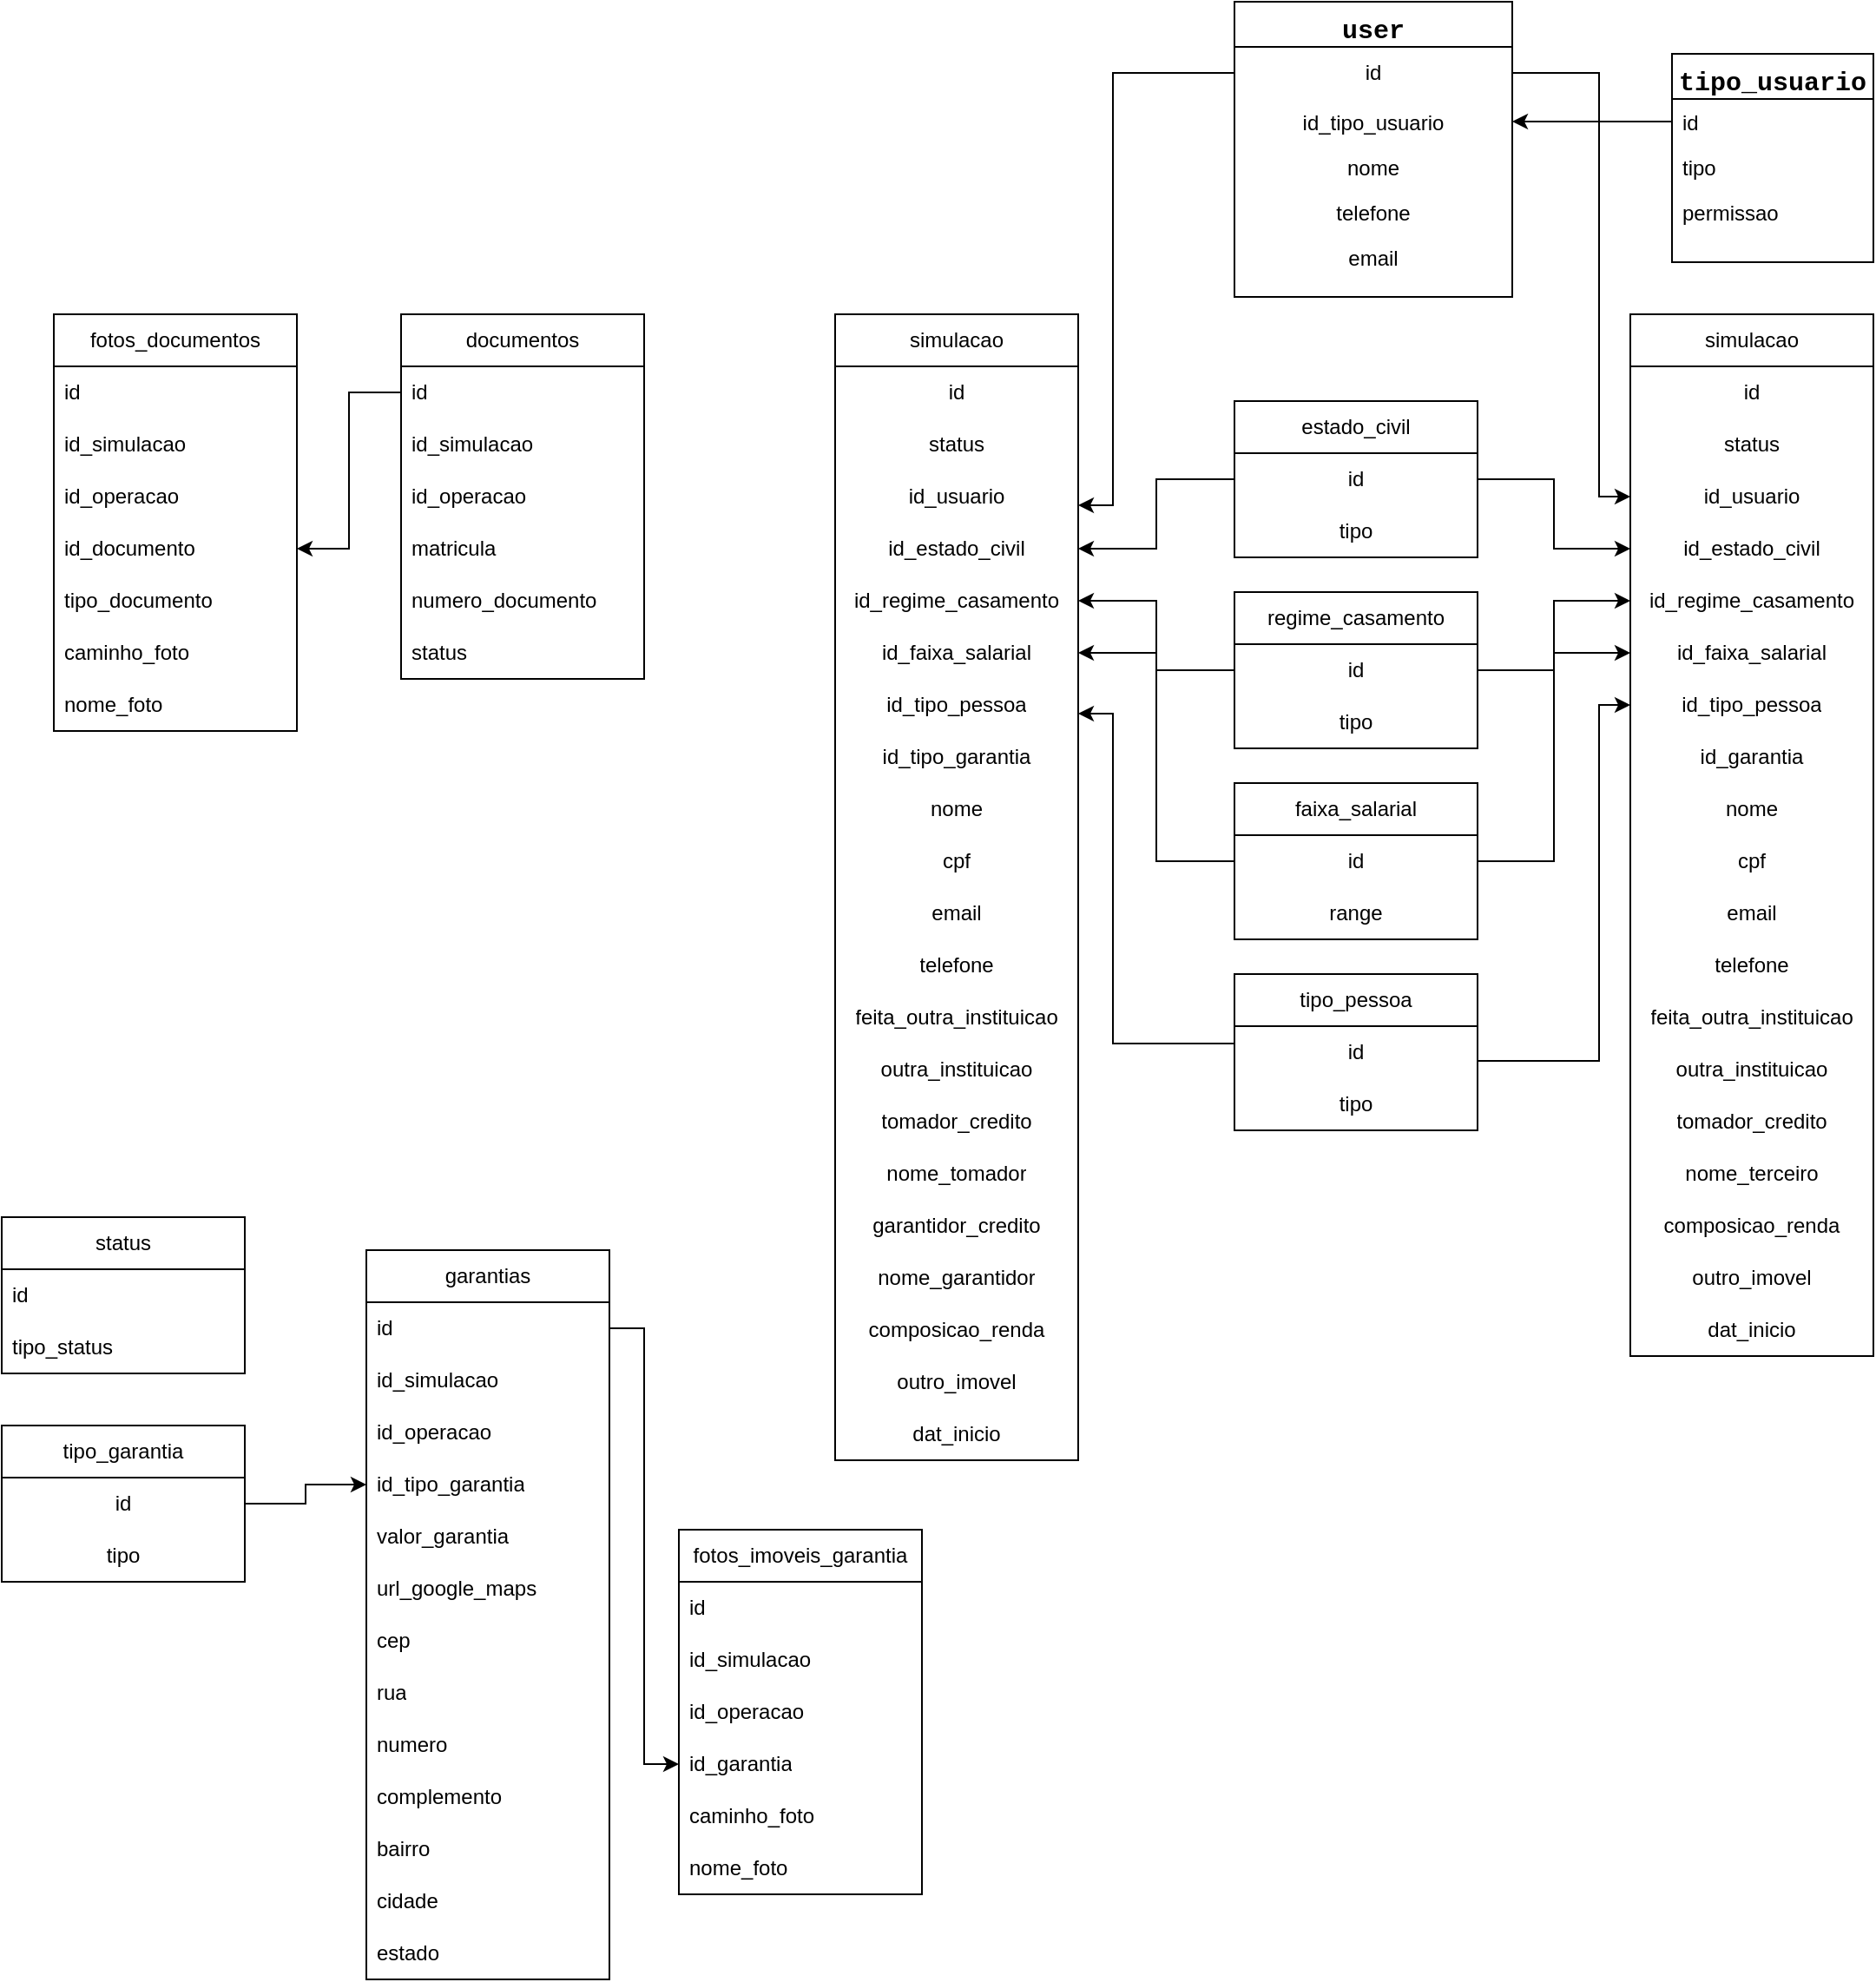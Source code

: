 <mxfile version="21.0.6" type="github">
  <diagram id="C5RBs43oDa-KdzZeNtuy" name="Page-1">
    <mxGraphModel dx="2022" dy="588" grid="1" gridSize="10" guides="1" tooltips="1" connect="1" arrows="1" fold="1" page="1" pageScale="1" pageWidth="827" pageHeight="1169" math="0" shadow="0">
      <root>
        <mxCell id="WIyWlLk6GJQsqaUBKTNV-0" />
        <mxCell id="WIyWlLk6GJQsqaUBKTNV-1" parent="WIyWlLk6GJQsqaUBKTNV-0" />
        <mxCell id="zkfFHV4jXpPFQw0GAbJ--0" value="user" style="swimlane;fontStyle=1;align=center;verticalAlign=top;childLayout=stackLayout;horizontal=1;startSize=26;horizontalStack=0;resizeParent=1;resizeLast=0;collapsible=1;marginBottom=0;rounded=0;shadow=0;strokeWidth=1;fontFamily=Courier New;fontSize=15;fillColor=default;gradientColor=none;swimlaneFillColor=default;" parent="WIyWlLk6GJQsqaUBKTNV-1" vertex="1">
          <mxGeometry x="280" y="30" width="160" height="170" as="geometry">
            <mxRectangle x="40" y="20" width="160" height="26" as="alternateBounds" />
          </mxGeometry>
        </mxCell>
        <mxCell id="uP-eKDeiWgKVKOK1xwAD-34" value="id" style="text;strokeColor=none;fillColor=none;align=center;verticalAlign=middle;spacingLeft=4;spacingRight=4;overflow=hidden;points=[[0,0.5],[1,0.5]];portConstraint=eastwest;rotatable=0;whiteSpace=wrap;html=1;" parent="zkfFHV4jXpPFQw0GAbJ--0" vertex="1">
          <mxGeometry y="26" width="160" height="30" as="geometry" />
        </mxCell>
        <mxCell id="uP-eKDeiWgKVKOK1xwAD-9" value="id_tipo_usuario" style="text;align=center;verticalAlign=top;spacingLeft=4;spacingRight=4;overflow=hidden;rotatable=0;points=[[0,0.5],[1,0.5]];portConstraint=eastwest;rounded=0;shadow=0;html=0;" parent="zkfFHV4jXpPFQw0GAbJ--0" vertex="1">
          <mxGeometry y="56" width="160" height="26" as="geometry" />
        </mxCell>
        <mxCell id="zkfFHV4jXpPFQw0GAbJ--1" value="nome" style="text;align=center;verticalAlign=top;spacingLeft=4;spacingRight=4;overflow=hidden;rotatable=0;points=[[0,0.5],[1,0.5]];portConstraint=eastwest;" parent="zkfFHV4jXpPFQw0GAbJ--0" vertex="1">
          <mxGeometry y="82" width="160" height="26" as="geometry" />
        </mxCell>
        <mxCell id="zkfFHV4jXpPFQw0GAbJ--2" value="telefone" style="text;align=center;verticalAlign=top;spacingLeft=4;spacingRight=4;overflow=hidden;rotatable=0;points=[[0,0.5],[1,0.5]];portConstraint=eastwest;rounded=0;shadow=0;html=0;" parent="zkfFHV4jXpPFQw0GAbJ--0" vertex="1">
          <mxGeometry y="108" width="160" height="26" as="geometry" />
        </mxCell>
        <mxCell id="zkfFHV4jXpPFQw0GAbJ--3" value="email" style="text;align=center;verticalAlign=top;spacingLeft=4;spacingRight=4;overflow=hidden;rotatable=0;points=[[0,0.5],[1,0.5]];portConstraint=eastwest;rounded=0;shadow=0;html=0;" parent="zkfFHV4jXpPFQw0GAbJ--0" vertex="1">
          <mxGeometry y="134" width="160" height="26" as="geometry" />
        </mxCell>
        <mxCell id="uP-eKDeiWgKVKOK1xwAD-10" value="tipo_usuario" style="swimlane;fontStyle=1;align=center;verticalAlign=top;childLayout=stackLayout;horizontal=1;startSize=26;horizontalStack=0;resizeParent=1;resizeLast=0;collapsible=1;marginBottom=0;rounded=0;shadow=0;strokeWidth=1;fontFamily=Courier New;fontSize=15;fillColor=default;gradientColor=none;swimlaneFillColor=default;" parent="WIyWlLk6GJQsqaUBKTNV-1" vertex="1">
          <mxGeometry x="532" y="60" width="116" height="120" as="geometry">
            <mxRectangle x="40" y="20" width="160" height="26" as="alternateBounds" />
          </mxGeometry>
        </mxCell>
        <mxCell id="uP-eKDeiWgKVKOK1xwAD-58" value="id" style="text;align=left;verticalAlign=top;spacingLeft=4;spacingRight=4;overflow=hidden;rotatable=0;points=[[0,0.5],[1,0.5]];portConstraint=eastwest;rounded=0;shadow=0;html=0;" parent="uP-eKDeiWgKVKOK1xwAD-10" vertex="1">
          <mxGeometry y="26" width="116" height="26" as="geometry" />
        </mxCell>
        <mxCell id="uP-eKDeiWgKVKOK1xwAD-11" value="tipo" style="text;align=left;verticalAlign=top;spacingLeft=4;spacingRight=4;overflow=hidden;rotatable=0;points=[[0,0.5],[1,0.5]];portConstraint=eastwest;" parent="uP-eKDeiWgKVKOK1xwAD-10" vertex="1">
          <mxGeometry y="52" width="116" height="26" as="geometry" />
        </mxCell>
        <mxCell id="uP-eKDeiWgKVKOK1xwAD-12" value="permissao" style="text;align=left;verticalAlign=top;spacingLeft=4;spacingRight=4;overflow=hidden;rotatable=0;points=[[0,0.5],[1,0.5]];portConstraint=eastwest;rounded=0;shadow=0;html=0;" parent="uP-eKDeiWgKVKOK1xwAD-10" vertex="1">
          <mxGeometry y="78" width="116" height="26" as="geometry" />
        </mxCell>
        <mxCell id="uP-eKDeiWgKVKOK1xwAD-53" value="estado_civil" style="swimlane;fontStyle=0;childLayout=stackLayout;horizontal=1;startSize=30;horizontalStack=0;resizeParent=1;resizeParentMax=0;resizeLast=0;collapsible=1;marginBottom=0;whiteSpace=wrap;html=1;align=center;" parent="WIyWlLk6GJQsqaUBKTNV-1" vertex="1">
          <mxGeometry x="280" y="260" width="140" height="90" as="geometry" />
        </mxCell>
        <mxCell id="uP-eKDeiWgKVKOK1xwAD-54" value="id" style="text;strokeColor=none;fillColor=none;align=center;verticalAlign=middle;spacingLeft=4;spacingRight=4;overflow=hidden;points=[[0,0.5],[1,0.5]];portConstraint=eastwest;rotatable=0;whiteSpace=wrap;html=1;" parent="uP-eKDeiWgKVKOK1xwAD-53" vertex="1">
          <mxGeometry y="30" width="140" height="30" as="geometry" />
        </mxCell>
        <mxCell id="uP-eKDeiWgKVKOK1xwAD-57" value="tipo" style="text;strokeColor=none;fillColor=none;align=center;verticalAlign=middle;spacingLeft=4;spacingRight=4;overflow=hidden;points=[[0,0.5],[1,0.5]];portConstraint=eastwest;rotatable=0;whiteSpace=wrap;html=1;" parent="uP-eKDeiWgKVKOK1xwAD-53" vertex="1">
          <mxGeometry y="60" width="140" height="30" as="geometry" />
        </mxCell>
        <mxCell id="uP-eKDeiWgKVKOK1xwAD-60" value="faixa_salarial" style="swimlane;fontStyle=0;childLayout=stackLayout;horizontal=1;startSize=30;horizontalStack=0;resizeParent=1;resizeParentMax=0;resizeLast=0;collapsible=1;marginBottom=0;whiteSpace=wrap;html=1;align=center;" parent="WIyWlLk6GJQsqaUBKTNV-1" vertex="1">
          <mxGeometry x="280" y="480" width="140" height="90" as="geometry" />
        </mxCell>
        <mxCell id="uP-eKDeiWgKVKOK1xwAD-61" value="id" style="text;strokeColor=none;fillColor=none;align=center;verticalAlign=middle;spacingLeft=4;spacingRight=4;overflow=hidden;points=[[0,0.5],[1,0.5]];portConstraint=eastwest;rotatable=0;whiteSpace=wrap;html=1;" parent="uP-eKDeiWgKVKOK1xwAD-60" vertex="1">
          <mxGeometry y="30" width="140" height="30" as="geometry" />
        </mxCell>
        <mxCell id="uP-eKDeiWgKVKOK1xwAD-62" value="range" style="text;strokeColor=none;fillColor=none;align=center;verticalAlign=middle;spacingLeft=4;spacingRight=4;overflow=hidden;points=[[0,0.5],[1,0.5]];portConstraint=eastwest;rotatable=0;whiteSpace=wrap;html=1;" parent="uP-eKDeiWgKVKOK1xwAD-60" vertex="1">
          <mxGeometry y="60" width="140" height="30" as="geometry" />
        </mxCell>
        <mxCell id="uP-eKDeiWgKVKOK1xwAD-67" value="regime_casamento" style="swimlane;fontStyle=0;childLayout=stackLayout;horizontal=1;startSize=30;horizontalStack=0;resizeParent=1;resizeParentMax=0;resizeLast=0;collapsible=1;marginBottom=0;whiteSpace=wrap;html=1;align=center;" parent="WIyWlLk6GJQsqaUBKTNV-1" vertex="1">
          <mxGeometry x="280" y="370" width="140" height="90" as="geometry" />
        </mxCell>
        <mxCell id="uP-eKDeiWgKVKOK1xwAD-68" value="id" style="text;strokeColor=none;fillColor=none;align=center;verticalAlign=middle;spacingLeft=4;spacingRight=4;overflow=hidden;points=[[0,0.5],[1,0.5]];portConstraint=eastwest;rotatable=0;whiteSpace=wrap;html=1;" parent="uP-eKDeiWgKVKOK1xwAD-67" vertex="1">
          <mxGeometry y="30" width="140" height="30" as="geometry" />
        </mxCell>
        <mxCell id="uP-eKDeiWgKVKOK1xwAD-69" value="tipo" style="text;strokeColor=none;fillColor=none;align=center;verticalAlign=middle;spacingLeft=4;spacingRight=4;overflow=hidden;points=[[0,0.5],[1,0.5]];portConstraint=eastwest;rotatable=0;whiteSpace=wrap;html=1;" parent="uP-eKDeiWgKVKOK1xwAD-67" vertex="1">
          <mxGeometry y="60" width="140" height="30" as="geometry" />
        </mxCell>
        <mxCell id="uP-eKDeiWgKVKOK1xwAD-79" value="tipo_pessoa" style="swimlane;fontStyle=0;childLayout=stackLayout;horizontal=1;startSize=30;horizontalStack=0;resizeParent=1;resizeParentMax=0;resizeLast=0;collapsible=1;marginBottom=0;whiteSpace=wrap;html=1;align=center;" parent="WIyWlLk6GJQsqaUBKTNV-1" vertex="1">
          <mxGeometry x="280" y="590" width="140" height="90" as="geometry" />
        </mxCell>
        <mxCell id="uP-eKDeiWgKVKOK1xwAD-80" value="id" style="text;strokeColor=none;fillColor=none;align=center;verticalAlign=middle;spacingLeft=4;spacingRight=4;overflow=hidden;points=[[0,0.5],[1,0.5]];portConstraint=eastwest;rotatable=0;whiteSpace=wrap;html=1;" parent="uP-eKDeiWgKVKOK1xwAD-79" vertex="1">
          <mxGeometry y="30" width="140" height="30" as="geometry" />
        </mxCell>
        <mxCell id="uP-eKDeiWgKVKOK1xwAD-82" value="tipo" style="text;strokeColor=none;fillColor=none;align=center;verticalAlign=middle;spacingLeft=4;spacingRight=4;overflow=hidden;points=[[0,0.5],[1,0.5]];portConstraint=eastwest;rotatable=0;whiteSpace=wrap;html=1;" parent="uP-eKDeiWgKVKOK1xwAD-79" vertex="1">
          <mxGeometry y="60" width="140" height="30" as="geometry" />
        </mxCell>
        <mxCell id="uP-eKDeiWgKVKOK1xwAD-72" value="tipo_garantia" style="swimlane;fontStyle=0;childLayout=stackLayout;horizontal=1;startSize=30;horizontalStack=0;resizeParent=1;resizeParentMax=0;resizeLast=0;collapsible=1;marginBottom=0;whiteSpace=wrap;html=1;align=center;" parent="WIyWlLk6GJQsqaUBKTNV-1" vertex="1">
          <mxGeometry x="-430" y="850" width="140" height="90" as="geometry" />
        </mxCell>
        <mxCell id="uP-eKDeiWgKVKOK1xwAD-73" value="id" style="text;strokeColor=none;fillColor=none;align=center;verticalAlign=middle;spacingLeft=4;spacingRight=4;overflow=hidden;points=[[0,0.5],[1,0.5]];portConstraint=eastwest;rotatable=0;whiteSpace=wrap;html=1;" parent="uP-eKDeiWgKVKOK1xwAD-72" vertex="1">
          <mxGeometry y="30" width="140" height="30" as="geometry" />
        </mxCell>
        <mxCell id="uP-eKDeiWgKVKOK1xwAD-74" value="tipo" style="text;strokeColor=none;fillColor=none;align=center;verticalAlign=middle;spacingLeft=4;spacingRight=4;overflow=hidden;points=[[0,0.5],[1,0.5]];portConstraint=eastwest;rotatable=0;whiteSpace=wrap;html=1;" parent="uP-eKDeiWgKVKOK1xwAD-72" vertex="1">
          <mxGeometry y="60" width="140" height="30" as="geometry" />
        </mxCell>
        <mxCell id="5o7Tx9g8wd3ovfmbf49C-24" value="simulacao" style="swimlane;fontStyle=0;childLayout=stackLayout;horizontal=1;startSize=30;horizontalStack=0;resizeParent=1;resizeParentMax=0;resizeLast=0;collapsible=1;marginBottom=0;whiteSpace=wrap;html=1;align=center;labelBackgroundColor=none;labelBorderColor=none;shadow=0;rounded=0;swimlaneLine=1;" parent="WIyWlLk6GJQsqaUBKTNV-1" vertex="1">
          <mxGeometry x="50" y="210" width="140" height="660" as="geometry" />
        </mxCell>
        <mxCell id="5o7Tx9g8wd3ovfmbf49C-25" value="id" style="text;strokeColor=none;fillColor=none;align=center;verticalAlign=middle;spacingLeft=4;spacingRight=4;overflow=hidden;points=[[0,0.5],[1,0.5]];portConstraint=eastwest;rotatable=0;whiteSpace=wrap;html=1;labelBackgroundColor=none;labelBorderColor=none;shadow=0;rounded=0;swimlaneLine=1;" parent="5o7Tx9g8wd3ovfmbf49C-24" vertex="1">
          <mxGeometry y="30" width="140" height="30" as="geometry" />
        </mxCell>
        <mxCell id="5o7Tx9g8wd3ovfmbf49C-26" value="status" style="text;strokeColor=none;fillColor=none;align=center;verticalAlign=middle;spacingLeft=4;spacingRight=4;overflow=hidden;points=[[0,0.5],[1,0.5]];portConstraint=eastwest;rotatable=0;whiteSpace=wrap;html=1;labelBackgroundColor=none;labelBorderColor=none;shadow=0;rounded=0;swimlaneLine=1;" parent="5o7Tx9g8wd3ovfmbf49C-24" vertex="1">
          <mxGeometry y="60" width="140" height="30" as="geometry" />
        </mxCell>
        <mxCell id="5o7Tx9g8wd3ovfmbf49C-27" value="id_usuario" style="text;strokeColor=none;fillColor=none;align=center;verticalAlign=middle;spacingLeft=4;spacingRight=4;overflow=hidden;points=[[0,0.5],[1,0.5]];portConstraint=eastwest;rotatable=0;whiteSpace=wrap;html=1;labelBackgroundColor=none;labelBorderColor=none;shadow=0;rounded=0;swimlaneLine=1;" parent="5o7Tx9g8wd3ovfmbf49C-24" vertex="1">
          <mxGeometry y="90" width="140" height="30" as="geometry" />
        </mxCell>
        <mxCell id="5o7Tx9g8wd3ovfmbf49C-28" value="id_estado_civil" style="text;strokeColor=none;fillColor=none;align=center;verticalAlign=middle;spacingLeft=4;spacingRight=4;overflow=hidden;points=[[0,0.5],[1,0.5]];portConstraint=eastwest;rotatable=0;whiteSpace=wrap;html=1;labelBackgroundColor=none;labelBorderColor=none;shadow=0;rounded=0;swimlaneLine=1;" parent="5o7Tx9g8wd3ovfmbf49C-24" vertex="1">
          <mxGeometry y="120" width="140" height="30" as="geometry" />
        </mxCell>
        <mxCell id="5o7Tx9g8wd3ovfmbf49C-29" value="id_regime_casamento" style="text;strokeColor=none;fillColor=none;align=center;verticalAlign=middle;spacingLeft=4;spacingRight=4;overflow=hidden;points=[[0,0.5],[1,0.5]];portConstraint=eastwest;rotatable=0;whiteSpace=wrap;html=1;labelBackgroundColor=none;labelBorderColor=none;shadow=0;rounded=0;swimlaneLine=1;" parent="5o7Tx9g8wd3ovfmbf49C-24" vertex="1">
          <mxGeometry y="150" width="140" height="30" as="geometry" />
        </mxCell>
        <mxCell id="5o7Tx9g8wd3ovfmbf49C-30" value="id_faixa_salarial" style="text;strokeColor=none;fillColor=none;align=center;verticalAlign=middle;spacingLeft=4;spacingRight=4;overflow=hidden;points=[[0,0.5],[1,0.5]];portConstraint=eastwest;rotatable=0;whiteSpace=wrap;html=1;labelBackgroundColor=none;labelBorderColor=none;shadow=0;rounded=0;swimlaneLine=1;" parent="5o7Tx9g8wd3ovfmbf49C-24" vertex="1">
          <mxGeometry y="180" width="140" height="30" as="geometry" />
        </mxCell>
        <mxCell id="5o7Tx9g8wd3ovfmbf49C-32" value="id_tipo_pessoa" style="text;strokeColor=none;fillColor=none;align=center;verticalAlign=middle;spacingLeft=4;spacingRight=4;overflow=hidden;points=[[0,0.5],[1,0.5]];portConstraint=eastwest;rotatable=0;whiteSpace=wrap;html=1;labelBackgroundColor=none;labelBorderColor=none;shadow=0;rounded=0;swimlaneLine=1;" parent="5o7Tx9g8wd3ovfmbf49C-24" vertex="1">
          <mxGeometry y="210" width="140" height="30" as="geometry" />
        </mxCell>
        <mxCell id="5o7Tx9g8wd3ovfmbf49C-31" value="id_tipo_garantia" style="text;strokeColor=none;fillColor=none;align=center;verticalAlign=middle;spacingLeft=4;spacingRight=4;overflow=hidden;points=[[0,0.5],[1,0.5]];portConstraint=eastwest;rotatable=0;whiteSpace=wrap;html=1;labelBackgroundColor=none;labelBorderColor=none;shadow=0;rounded=0;swimlaneLine=1;" parent="5o7Tx9g8wd3ovfmbf49C-24" vertex="1">
          <mxGeometry y="240" width="140" height="30" as="geometry" />
        </mxCell>
        <mxCell id="5o7Tx9g8wd3ovfmbf49C-33" value="nome" style="text;align=center;verticalAlign=middle;spacingLeft=4;spacingRight=4;overflow=hidden;points=[[0,0.5],[1,0.5]];portConstraint=eastwest;rotatable=0;whiteSpace=wrap;html=1;labelBackgroundColor=none;labelBorderColor=none;shadow=0;rounded=0;swimlaneLine=1;" parent="5o7Tx9g8wd3ovfmbf49C-24" vertex="1">
          <mxGeometry y="270" width="140" height="30" as="geometry" />
        </mxCell>
        <mxCell id="5o7Tx9g8wd3ovfmbf49C-38" value="cpf" style="text;strokeColor=none;fillColor=none;align=center;verticalAlign=middle;spacingLeft=4;spacingRight=4;overflow=hidden;points=[[0,0.5],[1,0.5]];portConstraint=eastwest;rotatable=0;whiteSpace=wrap;html=1;labelBackgroundColor=none;labelBorderColor=none;shadow=0;rounded=0;swimlaneLine=1;" parent="5o7Tx9g8wd3ovfmbf49C-24" vertex="1">
          <mxGeometry y="300" width="140" height="30" as="geometry" />
        </mxCell>
        <mxCell id="5o7Tx9g8wd3ovfmbf49C-34" value="email" style="text;align=center;verticalAlign=middle;spacingLeft=4;spacingRight=4;overflow=hidden;points=[[0,0.5],[1,0.5]];portConstraint=eastwest;rotatable=0;whiteSpace=wrap;html=1;labelBackgroundColor=none;labelBorderColor=none;shadow=0;rounded=0;swimlaneLine=1;" parent="5o7Tx9g8wd3ovfmbf49C-24" vertex="1">
          <mxGeometry y="330" width="140" height="30" as="geometry" />
        </mxCell>
        <mxCell id="5o7Tx9g8wd3ovfmbf49C-35" value="telefone" style="text;align=center;verticalAlign=middle;spacingLeft=4;spacingRight=4;overflow=hidden;points=[[0,0.5],[1,0.5]];portConstraint=eastwest;rotatable=0;whiteSpace=wrap;html=1;labelBackgroundColor=none;labelBorderColor=none;shadow=0;rounded=0;swimlaneLine=1;" parent="5o7Tx9g8wd3ovfmbf49C-24" vertex="1">
          <mxGeometry y="360" width="140" height="30" as="geometry" />
        </mxCell>
        <mxCell id="KdEPTazA244qmYJFgWqS-23" value="feita_outra_instituicao" style="text;align=center;verticalAlign=middle;spacingLeft=4;spacingRight=4;overflow=hidden;points=[[0,0.5],[1,0.5]];portConstraint=eastwest;rotatable=0;whiteSpace=wrap;html=1;labelBackgroundColor=none;labelBorderColor=none;shadow=0;rounded=0;swimlaneLine=1;" parent="5o7Tx9g8wd3ovfmbf49C-24" vertex="1">
          <mxGeometry y="390" width="140" height="30" as="geometry" />
        </mxCell>
        <mxCell id="KdEPTazA244qmYJFgWqS-25" value="outra_instituicao" style="text;align=center;verticalAlign=middle;spacingLeft=4;spacingRight=4;overflow=hidden;points=[[0,0.5],[1,0.5]];portConstraint=eastwest;rotatable=0;whiteSpace=wrap;html=1;labelBackgroundColor=none;labelBorderColor=none;shadow=0;rounded=0;swimlaneLine=1;" parent="5o7Tx9g8wd3ovfmbf49C-24" vertex="1">
          <mxGeometry y="420" width="140" height="30" as="geometry" />
        </mxCell>
        <mxCell id="KdEPTazA244qmYJFgWqS-27" value="tomador_credito" style="text;align=center;verticalAlign=middle;spacingLeft=4;spacingRight=4;overflow=hidden;points=[[0,0.5],[1,0.5]];portConstraint=eastwest;rotatable=0;whiteSpace=wrap;html=1;labelBackgroundColor=none;labelBorderColor=none;shadow=0;rounded=0;swimlaneLine=1;" parent="5o7Tx9g8wd3ovfmbf49C-24" vertex="1">
          <mxGeometry y="450" width="140" height="30" as="geometry" />
        </mxCell>
        <mxCell id="KdEPTazA244qmYJFgWqS-28" value="nome_tomador" style="text;align=center;verticalAlign=middle;spacingLeft=4;spacingRight=4;overflow=hidden;points=[[0,0.5],[1,0.5]];portConstraint=eastwest;rotatable=0;whiteSpace=wrap;html=1;labelBackgroundColor=none;labelBorderColor=none;shadow=0;rounded=0;swimlaneLine=1;" parent="5o7Tx9g8wd3ovfmbf49C-24" vertex="1">
          <mxGeometry y="480" width="140" height="30" as="geometry" />
        </mxCell>
        <mxCell id="M9cBTG9H_WWRr7SOCpwa-0" value="garantidor_credito" style="text;align=center;verticalAlign=middle;spacingLeft=4;spacingRight=4;overflow=hidden;points=[[0,0.5],[1,0.5]];portConstraint=eastwest;rotatable=0;whiteSpace=wrap;html=1;labelBackgroundColor=none;labelBorderColor=none;shadow=0;rounded=0;swimlaneLine=1;" vertex="1" parent="5o7Tx9g8wd3ovfmbf49C-24">
          <mxGeometry y="510" width="140" height="30" as="geometry" />
        </mxCell>
        <mxCell id="M9cBTG9H_WWRr7SOCpwa-1" value="nome_garantidor" style="text;align=center;verticalAlign=middle;spacingLeft=4;spacingRight=4;overflow=hidden;points=[[0,0.5],[1,0.5]];portConstraint=eastwest;rotatable=0;whiteSpace=wrap;html=1;labelBackgroundColor=none;labelBorderColor=none;shadow=0;rounded=0;swimlaneLine=1;" vertex="1" parent="5o7Tx9g8wd3ovfmbf49C-24">
          <mxGeometry y="540" width="140" height="30" as="geometry" />
        </mxCell>
        <mxCell id="KdEPTazA244qmYJFgWqS-31" value="composicao_renda" style="text;align=center;verticalAlign=middle;spacingLeft=4;spacingRight=4;overflow=hidden;points=[[0,0.5],[1,0.5]];portConstraint=eastwest;rotatable=0;whiteSpace=wrap;html=1;labelBackgroundColor=none;labelBorderColor=none;shadow=0;rounded=0;swimlaneLine=1;" parent="5o7Tx9g8wd3ovfmbf49C-24" vertex="1">
          <mxGeometry y="570" width="140" height="30" as="geometry" />
        </mxCell>
        <mxCell id="KdEPTazA244qmYJFgWqS-58" value="outro_imovel" style="text;align=center;verticalAlign=middle;spacingLeft=4;spacingRight=4;overflow=hidden;points=[[0,0.5],[1,0.5]];portConstraint=eastwest;rotatable=0;whiteSpace=wrap;html=1;labelBackgroundColor=none;labelBorderColor=none;shadow=0;rounded=0;swimlaneLine=1;" parent="5o7Tx9g8wd3ovfmbf49C-24" vertex="1">
          <mxGeometry y="600" width="140" height="30" as="geometry" />
        </mxCell>
        <mxCell id="KdEPTazA244qmYJFgWqS-33" value="dat_inicio" style="text;align=center;verticalAlign=middle;spacingLeft=4;spacingRight=4;overflow=hidden;points=[[0,0.5],[1,0.5]];portConstraint=eastwest;rotatable=0;whiteSpace=wrap;html=1;labelBackgroundColor=none;labelBorderColor=none;shadow=0;rounded=0;swimlaneLine=1;" parent="5o7Tx9g8wd3ovfmbf49C-24" vertex="1">
          <mxGeometry y="630" width="140" height="30" as="geometry" />
        </mxCell>
        <mxCell id="5o7Tx9g8wd3ovfmbf49C-48" style="edgeStyle=orthogonalEdgeStyle;rounded=0;orthogonalLoop=1;jettySize=auto;html=1;" parent="WIyWlLk6GJQsqaUBKTNV-1" source="uP-eKDeiWgKVKOK1xwAD-58" target="uP-eKDeiWgKVKOK1xwAD-9" edge="1">
          <mxGeometry relative="1" as="geometry" />
        </mxCell>
        <mxCell id="5o7Tx9g8wd3ovfmbf49C-49" value="simulacao" style="swimlane;fontStyle=0;childLayout=stackLayout;horizontal=1;startSize=30;horizontalStack=0;resizeParent=1;resizeParentMax=0;resizeLast=0;collapsible=1;marginBottom=0;whiteSpace=wrap;html=1;align=center;" parent="WIyWlLk6GJQsqaUBKTNV-1" vertex="1">
          <mxGeometry x="508" y="210" width="140" height="600" as="geometry" />
        </mxCell>
        <mxCell id="5o7Tx9g8wd3ovfmbf49C-50" value="id" style="text;strokeColor=none;fillColor=none;align=center;verticalAlign=middle;spacingLeft=4;spacingRight=4;overflow=hidden;points=[[0,0.5],[1,0.5]];portConstraint=eastwest;rotatable=0;whiteSpace=wrap;html=1;" parent="5o7Tx9g8wd3ovfmbf49C-49" vertex="1">
          <mxGeometry y="30" width="140" height="30" as="geometry" />
        </mxCell>
        <mxCell id="5o7Tx9g8wd3ovfmbf49C-51" value="status" style="text;strokeColor=none;fillColor=none;align=center;verticalAlign=middle;spacingLeft=4;spacingRight=4;overflow=hidden;points=[[0,0.5],[1,0.5]];portConstraint=eastwest;rotatable=0;whiteSpace=wrap;html=1;" parent="5o7Tx9g8wd3ovfmbf49C-49" vertex="1">
          <mxGeometry y="60" width="140" height="30" as="geometry" />
        </mxCell>
        <mxCell id="5o7Tx9g8wd3ovfmbf49C-52" value="id_usuario" style="text;strokeColor=none;fillColor=none;align=center;verticalAlign=middle;spacingLeft=4;spacingRight=4;overflow=hidden;points=[[0,0.5],[1,0.5]];portConstraint=eastwest;rotatable=0;whiteSpace=wrap;html=1;" parent="5o7Tx9g8wd3ovfmbf49C-49" vertex="1">
          <mxGeometry y="90" width="140" height="30" as="geometry" />
        </mxCell>
        <mxCell id="5o7Tx9g8wd3ovfmbf49C-53" value="id_estado_civil" style="text;strokeColor=none;fillColor=none;align=center;verticalAlign=middle;spacingLeft=4;spacingRight=4;overflow=hidden;points=[[0,0.5],[1,0.5]];portConstraint=eastwest;rotatable=0;whiteSpace=wrap;html=1;" parent="5o7Tx9g8wd3ovfmbf49C-49" vertex="1">
          <mxGeometry y="120" width="140" height="30" as="geometry" />
        </mxCell>
        <mxCell id="5o7Tx9g8wd3ovfmbf49C-54" value="id_regime_casamento" style="text;strokeColor=none;fillColor=none;align=center;verticalAlign=middle;spacingLeft=4;spacingRight=4;overflow=hidden;points=[[0,0.5],[1,0.5]];portConstraint=eastwest;rotatable=0;whiteSpace=wrap;html=1;" parent="5o7Tx9g8wd3ovfmbf49C-49" vertex="1">
          <mxGeometry y="150" width="140" height="30" as="geometry" />
        </mxCell>
        <mxCell id="5o7Tx9g8wd3ovfmbf49C-55" value="id_faixa_salarial" style="text;strokeColor=none;fillColor=none;align=center;verticalAlign=middle;spacingLeft=4;spacingRight=4;overflow=hidden;points=[[0,0.5],[1,0.5]];portConstraint=eastwest;rotatable=0;whiteSpace=wrap;html=1;" parent="5o7Tx9g8wd3ovfmbf49C-49" vertex="1">
          <mxGeometry y="180" width="140" height="30" as="geometry" />
        </mxCell>
        <mxCell id="5o7Tx9g8wd3ovfmbf49C-57" value="id_tipo_pessoa" style="text;strokeColor=none;fillColor=none;align=center;verticalAlign=middle;spacingLeft=4;spacingRight=4;overflow=hidden;points=[[0,0.5],[1,0.5]];portConstraint=eastwest;rotatable=0;whiteSpace=wrap;html=1;" parent="5o7Tx9g8wd3ovfmbf49C-49" vertex="1">
          <mxGeometry y="210" width="140" height="30" as="geometry" />
        </mxCell>
        <mxCell id="5o7Tx9g8wd3ovfmbf49C-56" value="id_garantia" style="text;strokeColor=none;fillColor=none;align=center;verticalAlign=middle;spacingLeft=4;spacingRight=4;overflow=hidden;points=[[0,0.5],[1,0.5]];portConstraint=eastwest;rotatable=0;whiteSpace=wrap;html=1;" parent="5o7Tx9g8wd3ovfmbf49C-49" vertex="1">
          <mxGeometry y="240" width="140" height="30" as="geometry" />
        </mxCell>
        <mxCell id="5o7Tx9g8wd3ovfmbf49C-58" value="nome" style="text;align=center;verticalAlign=middle;spacingLeft=4;spacingRight=4;overflow=hidden;points=[[0,0.5],[1,0.5]];portConstraint=eastwest;rotatable=0;whiteSpace=wrap;html=1;" parent="5o7Tx9g8wd3ovfmbf49C-49" vertex="1">
          <mxGeometry y="270" width="140" height="30" as="geometry" />
        </mxCell>
        <mxCell id="KdEPTazA244qmYJFgWqS-0" value="cpf" style="text;strokeColor=none;fillColor=none;align=center;verticalAlign=middle;spacingLeft=4;spacingRight=4;overflow=hidden;points=[[0,0.5],[1,0.5]];portConstraint=eastwest;rotatable=0;whiteSpace=wrap;html=1;labelBackgroundColor=none;labelBorderColor=none;shadow=0;rounded=0;swimlaneLine=1;" parent="5o7Tx9g8wd3ovfmbf49C-49" vertex="1">
          <mxGeometry y="300" width="140" height="30" as="geometry" />
        </mxCell>
        <mxCell id="5o7Tx9g8wd3ovfmbf49C-59" value="email" style="text;align=center;verticalAlign=middle;spacingLeft=4;spacingRight=4;overflow=hidden;points=[[0,0.5],[1,0.5]];portConstraint=eastwest;rotatable=0;whiteSpace=wrap;html=1;" parent="5o7Tx9g8wd3ovfmbf49C-49" vertex="1">
          <mxGeometry y="330" width="140" height="30" as="geometry" />
        </mxCell>
        <mxCell id="5o7Tx9g8wd3ovfmbf49C-60" value="telefone" style="text;align=center;verticalAlign=middle;spacingLeft=4;spacingRight=4;overflow=hidden;points=[[0,0.5],[1,0.5]];portConstraint=eastwest;rotatable=0;whiteSpace=wrap;html=1;" parent="5o7Tx9g8wd3ovfmbf49C-49" vertex="1">
          <mxGeometry y="360" width="140" height="30" as="geometry" />
        </mxCell>
        <mxCell id="KdEPTazA244qmYJFgWqS-24" value="feita_outra_instituicao" style="text;align=center;verticalAlign=middle;spacingLeft=4;spacingRight=4;overflow=hidden;points=[[0,0.5],[1,0.5]];portConstraint=eastwest;rotatable=0;whiteSpace=wrap;html=1;labelBackgroundColor=none;labelBorderColor=none;shadow=0;rounded=0;swimlaneLine=1;" parent="5o7Tx9g8wd3ovfmbf49C-49" vertex="1">
          <mxGeometry y="390" width="140" height="30" as="geometry" />
        </mxCell>
        <mxCell id="KdEPTazA244qmYJFgWqS-26" value="outra_instituicao" style="text;align=center;verticalAlign=middle;spacingLeft=4;spacingRight=4;overflow=hidden;points=[[0,0.5],[1,0.5]];portConstraint=eastwest;rotatable=0;whiteSpace=wrap;html=1;labelBackgroundColor=none;labelBorderColor=none;shadow=0;rounded=0;swimlaneLine=1;" parent="5o7Tx9g8wd3ovfmbf49C-49" vertex="1">
          <mxGeometry y="420" width="140" height="30" as="geometry" />
        </mxCell>
        <mxCell id="KdEPTazA244qmYJFgWqS-29" value="tomador_credito" style="text;align=center;verticalAlign=middle;spacingLeft=4;spacingRight=4;overflow=hidden;points=[[0,0.5],[1,0.5]];portConstraint=eastwest;rotatable=0;whiteSpace=wrap;html=1;labelBackgroundColor=none;labelBorderColor=none;shadow=0;rounded=0;swimlaneLine=1;" parent="5o7Tx9g8wd3ovfmbf49C-49" vertex="1">
          <mxGeometry y="450" width="140" height="30" as="geometry" />
        </mxCell>
        <mxCell id="KdEPTazA244qmYJFgWqS-30" value="nome_terceiro" style="text;align=center;verticalAlign=middle;spacingLeft=4;spacingRight=4;overflow=hidden;points=[[0,0.5],[1,0.5]];portConstraint=eastwest;rotatable=0;whiteSpace=wrap;html=1;labelBackgroundColor=none;labelBorderColor=none;shadow=0;rounded=0;swimlaneLine=1;" parent="5o7Tx9g8wd3ovfmbf49C-49" vertex="1">
          <mxGeometry y="480" width="140" height="30" as="geometry" />
        </mxCell>
        <mxCell id="KdEPTazA244qmYJFgWqS-32" value="composicao_renda" style="text;align=center;verticalAlign=middle;spacingLeft=4;spacingRight=4;overflow=hidden;points=[[0,0.5],[1,0.5]];portConstraint=eastwest;rotatable=0;whiteSpace=wrap;html=1;labelBackgroundColor=none;labelBorderColor=none;shadow=0;rounded=0;swimlaneLine=1;" parent="5o7Tx9g8wd3ovfmbf49C-49" vertex="1">
          <mxGeometry y="510" width="140" height="30" as="geometry" />
        </mxCell>
        <mxCell id="KdEPTazA244qmYJFgWqS-34" value="outro_imovel" style="text;align=center;verticalAlign=middle;spacingLeft=4;spacingRight=4;overflow=hidden;points=[[0,0.5],[1,0.5]];portConstraint=eastwest;rotatable=0;whiteSpace=wrap;html=1;labelBackgroundColor=none;labelBorderColor=none;shadow=0;rounded=0;swimlaneLine=1;" parent="5o7Tx9g8wd3ovfmbf49C-49" vertex="1">
          <mxGeometry y="540" width="140" height="30" as="geometry" />
        </mxCell>
        <mxCell id="KdEPTazA244qmYJFgWqS-63" value="dat_inicio" style="text;align=center;verticalAlign=middle;spacingLeft=4;spacingRight=4;overflow=hidden;points=[[0,0.5],[1,0.5]];portConstraint=eastwest;rotatable=0;whiteSpace=wrap;html=1;labelBackgroundColor=none;labelBorderColor=none;shadow=0;rounded=0;swimlaneLine=1;" parent="5o7Tx9g8wd3ovfmbf49C-49" vertex="1">
          <mxGeometry y="570" width="140" height="30" as="geometry" />
        </mxCell>
        <mxCell id="5o7Tx9g8wd3ovfmbf49C-72" style="edgeStyle=orthogonalEdgeStyle;rounded=0;orthogonalLoop=1;jettySize=auto;html=1;" parent="WIyWlLk6GJQsqaUBKTNV-1" source="uP-eKDeiWgKVKOK1xwAD-54" target="5o7Tx9g8wd3ovfmbf49C-28" edge="1">
          <mxGeometry relative="1" as="geometry" />
        </mxCell>
        <mxCell id="5o7Tx9g8wd3ovfmbf49C-73" style="edgeStyle=orthogonalEdgeStyle;rounded=0;orthogonalLoop=1;jettySize=auto;html=1;" parent="WIyWlLk6GJQsqaUBKTNV-1" source="uP-eKDeiWgKVKOK1xwAD-54" target="5o7Tx9g8wd3ovfmbf49C-53" edge="1">
          <mxGeometry relative="1" as="geometry" />
        </mxCell>
        <mxCell id="5o7Tx9g8wd3ovfmbf49C-74" style="edgeStyle=orthogonalEdgeStyle;rounded=0;orthogonalLoop=1;jettySize=auto;html=1;" parent="WIyWlLk6GJQsqaUBKTNV-1" source="uP-eKDeiWgKVKOK1xwAD-68" target="5o7Tx9g8wd3ovfmbf49C-29" edge="1">
          <mxGeometry relative="1" as="geometry" />
        </mxCell>
        <mxCell id="5o7Tx9g8wd3ovfmbf49C-75" style="edgeStyle=orthogonalEdgeStyle;rounded=0;orthogonalLoop=1;jettySize=auto;html=1;" parent="WIyWlLk6GJQsqaUBKTNV-1" source="uP-eKDeiWgKVKOK1xwAD-68" target="5o7Tx9g8wd3ovfmbf49C-54" edge="1">
          <mxGeometry relative="1" as="geometry" />
        </mxCell>
        <mxCell id="5o7Tx9g8wd3ovfmbf49C-76" style="edgeStyle=orthogonalEdgeStyle;rounded=0;orthogonalLoop=1;jettySize=auto;html=1;entryX=1;entryY=0.5;entryDx=0;entryDy=0;" parent="WIyWlLk6GJQsqaUBKTNV-1" source="uP-eKDeiWgKVKOK1xwAD-61" target="5o7Tx9g8wd3ovfmbf49C-30" edge="1">
          <mxGeometry relative="1" as="geometry" />
        </mxCell>
        <mxCell id="5o7Tx9g8wd3ovfmbf49C-77" style="edgeStyle=orthogonalEdgeStyle;rounded=0;orthogonalLoop=1;jettySize=auto;html=1;" parent="WIyWlLk6GJQsqaUBKTNV-1" source="uP-eKDeiWgKVKOK1xwAD-61" target="5o7Tx9g8wd3ovfmbf49C-55" edge="1">
          <mxGeometry relative="1" as="geometry" />
        </mxCell>
        <mxCell id="5o7Tx9g8wd3ovfmbf49C-80" style="edgeStyle=orthogonalEdgeStyle;rounded=0;orthogonalLoop=1;jettySize=auto;html=1;" parent="WIyWlLk6GJQsqaUBKTNV-1" source="uP-eKDeiWgKVKOK1xwAD-80" target="5o7Tx9g8wd3ovfmbf49C-32" edge="1">
          <mxGeometry relative="1" as="geometry">
            <Array as="points">
              <mxPoint x="210" y="630" />
              <mxPoint x="210" y="440" />
            </Array>
          </mxGeometry>
        </mxCell>
        <mxCell id="5o7Tx9g8wd3ovfmbf49C-81" style="edgeStyle=orthogonalEdgeStyle;rounded=0;orthogonalLoop=1;jettySize=auto;html=1;" parent="WIyWlLk6GJQsqaUBKTNV-1" source="uP-eKDeiWgKVKOK1xwAD-80" target="5o7Tx9g8wd3ovfmbf49C-57" edge="1">
          <mxGeometry relative="1" as="geometry">
            <Array as="points">
              <mxPoint x="490" y="640" />
              <mxPoint x="490" y="435" />
            </Array>
            <mxPoint x="490" y="485" as="targetPoint" />
          </mxGeometry>
        </mxCell>
        <mxCell id="5o7Tx9g8wd3ovfmbf49C-82" style="edgeStyle=orthogonalEdgeStyle;rounded=0;orthogonalLoop=1;jettySize=auto;html=1;" parent="WIyWlLk6GJQsqaUBKTNV-1" source="uP-eKDeiWgKVKOK1xwAD-34" target="5o7Tx9g8wd3ovfmbf49C-27" edge="1">
          <mxGeometry relative="1" as="geometry">
            <Array as="points">
              <mxPoint x="210" y="71" />
              <mxPoint x="210" y="320" />
            </Array>
          </mxGeometry>
        </mxCell>
        <mxCell id="5o7Tx9g8wd3ovfmbf49C-83" style="edgeStyle=orthogonalEdgeStyle;rounded=0;orthogonalLoop=1;jettySize=auto;html=1;" parent="WIyWlLk6GJQsqaUBKTNV-1" source="uP-eKDeiWgKVKOK1xwAD-34" target="5o7Tx9g8wd3ovfmbf49C-52" edge="1">
          <mxGeometry relative="1" as="geometry">
            <Array as="points">
              <mxPoint x="490" y="71" />
              <mxPoint x="490" y="315" />
            </Array>
          </mxGeometry>
        </mxCell>
        <mxCell id="KdEPTazA244qmYJFgWqS-1" value="garantias" style="swimlane;fontStyle=0;childLayout=stackLayout;horizontal=1;startSize=30;horizontalStack=0;resizeParent=1;resizeParentMax=0;resizeLast=0;collapsible=1;marginBottom=0;whiteSpace=wrap;html=1;" parent="WIyWlLk6GJQsqaUBKTNV-1" vertex="1">
          <mxGeometry x="-220" y="749" width="140" height="420" as="geometry" />
        </mxCell>
        <mxCell id="KdEPTazA244qmYJFgWqS-13" value="id" style="text;strokeColor=none;fillColor=none;align=left;verticalAlign=middle;spacingLeft=4;spacingRight=4;overflow=hidden;points=[[0,0.5],[1,0.5]];portConstraint=eastwest;rotatable=0;whiteSpace=wrap;html=1;" parent="KdEPTazA244qmYJFgWqS-1" vertex="1">
          <mxGeometry y="30" width="140" height="30" as="geometry" />
        </mxCell>
        <mxCell id="KdEPTazA244qmYJFgWqS-19" value="id_simulacao" style="text;strokeColor=none;fillColor=none;align=left;verticalAlign=middle;spacingLeft=4;spacingRight=4;overflow=hidden;points=[[0,0.5],[1,0.5]];portConstraint=eastwest;rotatable=0;whiteSpace=wrap;html=1;" parent="KdEPTazA244qmYJFgWqS-1" vertex="1">
          <mxGeometry y="60" width="140" height="30" as="geometry" />
        </mxCell>
        <mxCell id="KdEPTazA244qmYJFgWqS-20" value="id_operacao" style="text;strokeColor=none;fillColor=none;align=left;verticalAlign=middle;spacingLeft=4;spacingRight=4;overflow=hidden;points=[[0,0.5],[1,0.5]];portConstraint=eastwest;rotatable=0;whiteSpace=wrap;html=1;" parent="KdEPTazA244qmYJFgWqS-1" vertex="1">
          <mxGeometry y="90" width="140" height="30" as="geometry" />
        </mxCell>
        <mxCell id="KdEPTazA244qmYJFgWqS-3" value="id_tipo_garantia" style="text;strokeColor=none;fillColor=none;align=left;verticalAlign=middle;spacingLeft=4;spacingRight=4;overflow=hidden;points=[[0,0.5],[1,0.5]];portConstraint=eastwest;rotatable=0;whiteSpace=wrap;html=1;" parent="KdEPTazA244qmYJFgWqS-1" vertex="1">
          <mxGeometry y="120" width="140" height="30" as="geometry" />
        </mxCell>
        <mxCell id="KdEPTazA244qmYJFgWqS-18" value="valor_garantia" style="text;strokeColor=none;fillColor=none;align=left;verticalAlign=middle;spacingLeft=4;spacingRight=4;overflow=hidden;points=[[0,0.5],[1,0.5]];portConstraint=eastwest;rotatable=0;whiteSpace=wrap;html=1;" parent="KdEPTazA244qmYJFgWqS-1" vertex="1">
          <mxGeometry y="150" width="140" height="30" as="geometry" />
        </mxCell>
        <mxCell id="KdEPTazA244qmYJFgWqS-17" value="url_google_maps" style="text;strokeColor=none;fillColor=none;align=left;verticalAlign=middle;spacingLeft=4;spacingRight=4;overflow=hidden;points=[[0,0.5],[1,0.5]];portConstraint=eastwest;rotatable=0;whiteSpace=wrap;html=1;" parent="KdEPTazA244qmYJFgWqS-1" vertex="1">
          <mxGeometry y="180" width="140" height="30" as="geometry" />
        </mxCell>
        <mxCell id="KdEPTazA244qmYJFgWqS-4" value="cep" style="text;strokeColor=none;fillColor=none;align=left;verticalAlign=middle;spacingLeft=4;spacingRight=4;overflow=hidden;points=[[0,0.5],[1,0.5]];portConstraint=eastwest;rotatable=0;whiteSpace=wrap;html=1;" parent="KdEPTazA244qmYJFgWqS-1" vertex="1">
          <mxGeometry y="210" width="140" height="30" as="geometry" />
        </mxCell>
        <mxCell id="KdEPTazA244qmYJFgWqS-6" value="rua" style="text;strokeColor=none;fillColor=none;align=left;verticalAlign=middle;spacingLeft=4;spacingRight=4;overflow=hidden;points=[[0,0.5],[1,0.5]];portConstraint=eastwest;rotatable=0;whiteSpace=wrap;html=1;" parent="KdEPTazA244qmYJFgWqS-1" vertex="1">
          <mxGeometry y="240" width="140" height="30" as="geometry" />
        </mxCell>
        <mxCell id="KdEPTazA244qmYJFgWqS-7" value="numero" style="text;strokeColor=none;fillColor=none;align=left;verticalAlign=middle;spacingLeft=4;spacingRight=4;overflow=hidden;points=[[0,0.5],[1,0.5]];portConstraint=eastwest;rotatable=0;whiteSpace=wrap;html=1;" parent="KdEPTazA244qmYJFgWqS-1" vertex="1">
          <mxGeometry y="270" width="140" height="30" as="geometry" />
        </mxCell>
        <mxCell id="KdEPTazA244qmYJFgWqS-8" value="complemento" style="text;strokeColor=none;fillColor=none;align=left;verticalAlign=middle;spacingLeft=4;spacingRight=4;overflow=hidden;points=[[0,0.5],[1,0.5]];portConstraint=eastwest;rotatable=0;whiteSpace=wrap;html=1;" parent="KdEPTazA244qmYJFgWqS-1" vertex="1">
          <mxGeometry y="300" width="140" height="30" as="geometry" />
        </mxCell>
        <mxCell id="KdEPTazA244qmYJFgWqS-9" value="bairro" style="text;strokeColor=none;fillColor=none;align=left;verticalAlign=middle;spacingLeft=4;spacingRight=4;overflow=hidden;points=[[0,0.5],[1,0.5]];portConstraint=eastwest;rotatable=0;whiteSpace=wrap;html=1;" parent="KdEPTazA244qmYJFgWqS-1" vertex="1">
          <mxGeometry y="330" width="140" height="30" as="geometry" />
        </mxCell>
        <mxCell id="KdEPTazA244qmYJFgWqS-10" value="cidade" style="text;strokeColor=none;fillColor=none;align=left;verticalAlign=middle;spacingLeft=4;spacingRight=4;overflow=hidden;points=[[0,0.5],[1,0.5]];portConstraint=eastwest;rotatable=0;whiteSpace=wrap;html=1;" parent="KdEPTazA244qmYJFgWqS-1" vertex="1">
          <mxGeometry y="360" width="140" height="30" as="geometry" />
        </mxCell>
        <mxCell id="KdEPTazA244qmYJFgWqS-11" value="estado" style="text;strokeColor=none;fillColor=none;align=left;verticalAlign=middle;spacingLeft=4;spacingRight=4;overflow=hidden;points=[[0,0.5],[1,0.5]];portConstraint=eastwest;rotatable=0;whiteSpace=wrap;html=1;" parent="KdEPTazA244qmYJFgWqS-1" vertex="1">
          <mxGeometry y="390" width="140" height="30" as="geometry" />
        </mxCell>
        <mxCell id="KdEPTazA244qmYJFgWqS-5" style="edgeStyle=orthogonalEdgeStyle;rounded=0;orthogonalLoop=1;jettySize=auto;html=1;" parent="WIyWlLk6GJQsqaUBKTNV-1" source="uP-eKDeiWgKVKOK1xwAD-73" target="KdEPTazA244qmYJFgWqS-3" edge="1">
          <mxGeometry relative="1" as="geometry" />
        </mxCell>
        <mxCell id="KdEPTazA244qmYJFgWqS-35" value="documentos" style="swimlane;fontStyle=0;childLayout=stackLayout;horizontal=1;startSize=30;horizontalStack=0;resizeParent=1;resizeParentMax=0;resizeLast=0;collapsible=1;marginBottom=0;whiteSpace=wrap;html=1;" parent="WIyWlLk6GJQsqaUBKTNV-1" vertex="1">
          <mxGeometry x="-200" y="210" width="140" height="210" as="geometry" />
        </mxCell>
        <mxCell id="KdEPTazA244qmYJFgWqS-36" value="id" style="text;strokeColor=none;fillColor=none;align=left;verticalAlign=middle;spacingLeft=4;spacingRight=4;overflow=hidden;points=[[0,0.5],[1,0.5]];portConstraint=eastwest;rotatable=0;whiteSpace=wrap;html=1;" parent="KdEPTazA244qmYJFgWqS-35" vertex="1">
          <mxGeometry y="30" width="140" height="30" as="geometry" />
        </mxCell>
        <mxCell id="KdEPTazA244qmYJFgWqS-37" value="id_simulacao" style="text;strokeColor=none;fillColor=none;align=left;verticalAlign=middle;spacingLeft=4;spacingRight=4;overflow=hidden;points=[[0,0.5],[1,0.5]];portConstraint=eastwest;rotatable=0;whiteSpace=wrap;html=1;" parent="KdEPTazA244qmYJFgWqS-35" vertex="1">
          <mxGeometry y="60" width="140" height="30" as="geometry" />
        </mxCell>
        <mxCell id="KdEPTazA244qmYJFgWqS-38" value="id_operacao" style="text;strokeColor=none;fillColor=none;align=left;verticalAlign=middle;spacingLeft=4;spacingRight=4;overflow=hidden;points=[[0,0.5],[1,0.5]];portConstraint=eastwest;rotatable=0;whiteSpace=wrap;html=1;" parent="KdEPTazA244qmYJFgWqS-35" vertex="1">
          <mxGeometry y="90" width="140" height="30" as="geometry" />
        </mxCell>
        <mxCell id="KdEPTazA244qmYJFgWqS-45" value="matricula" style="text;strokeColor=none;fillColor=none;align=left;verticalAlign=middle;spacingLeft=4;spacingRight=4;overflow=hidden;points=[[0,0.5],[1,0.5]];portConstraint=eastwest;rotatable=0;whiteSpace=wrap;html=1;" parent="KdEPTazA244qmYJFgWqS-35" vertex="1">
          <mxGeometry y="120" width="140" height="30" as="geometry" />
        </mxCell>
        <mxCell id="KdEPTazA244qmYJFgWqS-46" value="numero_documento" style="text;strokeColor=none;fillColor=none;align=left;verticalAlign=middle;spacingLeft=4;spacingRight=4;overflow=hidden;points=[[0,0.5],[1,0.5]];portConstraint=eastwest;rotatable=0;whiteSpace=wrap;html=1;" parent="KdEPTazA244qmYJFgWqS-35" vertex="1">
          <mxGeometry y="150" width="140" height="30" as="geometry" />
        </mxCell>
        <mxCell id="KdEPTazA244qmYJFgWqS-57" value="status" style="text;strokeColor=none;fillColor=none;align=left;verticalAlign=middle;spacingLeft=4;spacingRight=4;overflow=hidden;points=[[0,0.5],[1,0.5]];portConstraint=eastwest;rotatable=0;whiteSpace=wrap;html=1;" parent="KdEPTazA244qmYJFgWqS-35" vertex="1">
          <mxGeometry y="180" width="140" height="30" as="geometry" />
        </mxCell>
        <mxCell id="KdEPTazA244qmYJFgWqS-49" value="fotos_documentos" style="swimlane;fontStyle=0;childLayout=stackLayout;horizontal=1;startSize=30;horizontalStack=0;resizeParent=1;resizeParentMax=0;resizeLast=0;collapsible=1;marginBottom=0;whiteSpace=wrap;html=1;" parent="WIyWlLk6GJQsqaUBKTNV-1" vertex="1">
          <mxGeometry x="-400" y="210" width="140" height="240" as="geometry" />
        </mxCell>
        <mxCell id="KdEPTazA244qmYJFgWqS-50" value="id" style="text;strokeColor=none;fillColor=none;align=left;verticalAlign=middle;spacingLeft=4;spacingRight=4;overflow=hidden;points=[[0,0.5],[1,0.5]];portConstraint=eastwest;rotatable=0;whiteSpace=wrap;html=1;" parent="KdEPTazA244qmYJFgWqS-49" vertex="1">
          <mxGeometry y="30" width="140" height="30" as="geometry" />
        </mxCell>
        <mxCell id="KdEPTazA244qmYJFgWqS-51" value="id_simulacao" style="text;strokeColor=none;fillColor=none;align=left;verticalAlign=middle;spacingLeft=4;spacingRight=4;overflow=hidden;points=[[0,0.5],[1,0.5]];portConstraint=eastwest;rotatable=0;whiteSpace=wrap;html=1;" parent="KdEPTazA244qmYJFgWqS-49" vertex="1">
          <mxGeometry y="60" width="140" height="30" as="geometry" />
        </mxCell>
        <mxCell id="KdEPTazA244qmYJFgWqS-52" value="id_operacao" style="text;strokeColor=none;fillColor=none;align=left;verticalAlign=middle;spacingLeft=4;spacingRight=4;overflow=hidden;points=[[0,0.5],[1,0.5]];portConstraint=eastwest;rotatable=0;whiteSpace=wrap;html=1;" parent="KdEPTazA244qmYJFgWqS-49" vertex="1">
          <mxGeometry y="90" width="140" height="30" as="geometry" />
        </mxCell>
        <mxCell id="KdEPTazA244qmYJFgWqS-53" value="id_documento" style="text;strokeColor=none;fillColor=none;align=left;verticalAlign=middle;spacingLeft=4;spacingRight=4;overflow=hidden;points=[[0,0.5],[1,0.5]];portConstraint=eastwest;rotatable=0;whiteSpace=wrap;html=1;" parent="KdEPTazA244qmYJFgWqS-49" vertex="1">
          <mxGeometry y="120" width="140" height="30" as="geometry" />
        </mxCell>
        <mxCell id="KdEPTazA244qmYJFgWqS-54" value="tipo_documento" style="text;strokeColor=none;fillColor=none;align=left;verticalAlign=middle;spacingLeft=4;spacingRight=4;overflow=hidden;points=[[0,0.5],[1,0.5]];portConstraint=eastwest;rotatable=0;whiteSpace=wrap;html=1;" parent="KdEPTazA244qmYJFgWqS-49" vertex="1">
          <mxGeometry y="150" width="140" height="30" as="geometry" />
        </mxCell>
        <mxCell id="KdEPTazA244qmYJFgWqS-55" value="caminho_foto" style="text;strokeColor=none;fillColor=none;align=left;verticalAlign=middle;spacingLeft=4;spacingRight=4;overflow=hidden;points=[[0,0.5],[1,0.5]];portConstraint=eastwest;rotatable=0;whiteSpace=wrap;html=1;" parent="KdEPTazA244qmYJFgWqS-49" vertex="1">
          <mxGeometry y="180" width="140" height="30" as="geometry" />
        </mxCell>
        <mxCell id="KdEPTazA244qmYJFgWqS-56" value="nome_foto" style="text;strokeColor=none;fillColor=none;align=left;verticalAlign=middle;spacingLeft=4;spacingRight=4;overflow=hidden;points=[[0,0.5],[1,0.5]];portConstraint=eastwest;rotatable=0;whiteSpace=wrap;html=1;" parent="KdEPTazA244qmYJFgWqS-49" vertex="1">
          <mxGeometry y="210" width="140" height="30" as="geometry" />
        </mxCell>
        <mxCell id="KdEPTazA244qmYJFgWqS-59" value="status" style="swimlane;fontStyle=0;childLayout=stackLayout;horizontal=1;startSize=30;horizontalStack=0;resizeParent=1;resizeParentMax=0;resizeLast=0;collapsible=1;marginBottom=0;whiteSpace=wrap;html=1;" parent="WIyWlLk6GJQsqaUBKTNV-1" vertex="1">
          <mxGeometry x="-430" y="730" width="140" height="90" as="geometry" />
        </mxCell>
        <mxCell id="KdEPTazA244qmYJFgWqS-60" value="id" style="text;strokeColor=none;fillColor=none;align=left;verticalAlign=middle;spacingLeft=4;spacingRight=4;overflow=hidden;points=[[0,0.5],[1,0.5]];portConstraint=eastwest;rotatable=0;whiteSpace=wrap;html=1;" parent="KdEPTazA244qmYJFgWqS-59" vertex="1">
          <mxGeometry y="30" width="140" height="30" as="geometry" />
        </mxCell>
        <mxCell id="KdEPTazA244qmYJFgWqS-61" value="tipo_status" style="text;strokeColor=none;fillColor=none;align=left;verticalAlign=middle;spacingLeft=4;spacingRight=4;overflow=hidden;points=[[0,0.5],[1,0.5]];portConstraint=eastwest;rotatable=0;whiteSpace=wrap;html=1;" parent="KdEPTazA244qmYJFgWqS-59" vertex="1">
          <mxGeometry y="60" width="140" height="30" as="geometry" />
        </mxCell>
        <mxCell id="KdEPTazA244qmYJFgWqS-64" value="fotos_imoveis_garantia" style="swimlane;fontStyle=0;childLayout=stackLayout;horizontal=1;startSize=30;horizontalStack=0;resizeParent=1;resizeParentMax=0;resizeLast=0;collapsible=1;marginBottom=0;whiteSpace=wrap;html=1;" parent="WIyWlLk6GJQsqaUBKTNV-1" vertex="1">
          <mxGeometry x="-40" y="910" width="140" height="210" as="geometry" />
        </mxCell>
        <mxCell id="KdEPTazA244qmYJFgWqS-65" value="id" style="text;strokeColor=none;fillColor=none;align=left;verticalAlign=middle;spacingLeft=4;spacingRight=4;overflow=hidden;points=[[0,0.5],[1,0.5]];portConstraint=eastwest;rotatable=0;whiteSpace=wrap;html=1;" parent="KdEPTazA244qmYJFgWqS-64" vertex="1">
          <mxGeometry y="30" width="140" height="30" as="geometry" />
        </mxCell>
        <mxCell id="KdEPTazA244qmYJFgWqS-66" value="id_simulacao" style="text;strokeColor=none;fillColor=none;align=left;verticalAlign=middle;spacingLeft=4;spacingRight=4;overflow=hidden;points=[[0,0.5],[1,0.5]];portConstraint=eastwest;rotatable=0;whiteSpace=wrap;html=1;" parent="KdEPTazA244qmYJFgWqS-64" vertex="1">
          <mxGeometry y="60" width="140" height="30" as="geometry" />
        </mxCell>
        <mxCell id="KdEPTazA244qmYJFgWqS-67" value="id_operacao" style="text;strokeColor=none;fillColor=none;align=left;verticalAlign=middle;spacingLeft=4;spacingRight=4;overflow=hidden;points=[[0,0.5],[1,0.5]];portConstraint=eastwest;rotatable=0;whiteSpace=wrap;html=1;" parent="KdEPTazA244qmYJFgWqS-64" vertex="1">
          <mxGeometry y="90" width="140" height="30" as="geometry" />
        </mxCell>
        <mxCell id="KdEPTazA244qmYJFgWqS-68" value="id_garantia" style="text;strokeColor=none;fillColor=none;align=left;verticalAlign=middle;spacingLeft=4;spacingRight=4;overflow=hidden;points=[[0,0.5],[1,0.5]];portConstraint=eastwest;rotatable=0;whiteSpace=wrap;html=1;" parent="KdEPTazA244qmYJFgWqS-64" vertex="1">
          <mxGeometry y="120" width="140" height="30" as="geometry" />
        </mxCell>
        <mxCell id="KdEPTazA244qmYJFgWqS-70" value="caminho_foto" style="text;strokeColor=none;fillColor=none;align=left;verticalAlign=middle;spacingLeft=4;spacingRight=4;overflow=hidden;points=[[0,0.5],[1,0.5]];portConstraint=eastwest;rotatable=0;whiteSpace=wrap;html=1;" parent="KdEPTazA244qmYJFgWqS-64" vertex="1">
          <mxGeometry y="150" width="140" height="30" as="geometry" />
        </mxCell>
        <mxCell id="KdEPTazA244qmYJFgWqS-71" value="nome_foto" style="text;strokeColor=none;fillColor=none;align=left;verticalAlign=middle;spacingLeft=4;spacingRight=4;overflow=hidden;points=[[0,0.5],[1,0.5]];portConstraint=eastwest;rotatable=0;whiteSpace=wrap;html=1;" parent="KdEPTazA244qmYJFgWqS-64" vertex="1">
          <mxGeometry y="180" width="140" height="30" as="geometry" />
        </mxCell>
        <mxCell id="KdEPTazA244qmYJFgWqS-72" style="edgeStyle=orthogonalEdgeStyle;rounded=0;orthogonalLoop=1;jettySize=auto;html=1;" parent="WIyWlLk6GJQsqaUBKTNV-1" source="KdEPTazA244qmYJFgWqS-13" target="KdEPTazA244qmYJFgWqS-68" edge="1">
          <mxGeometry relative="1" as="geometry" />
        </mxCell>
        <mxCell id="KdEPTazA244qmYJFgWqS-73" style="edgeStyle=orthogonalEdgeStyle;rounded=0;orthogonalLoop=1;jettySize=auto;html=1;" parent="WIyWlLk6GJQsqaUBKTNV-1" source="KdEPTazA244qmYJFgWqS-36" target="KdEPTazA244qmYJFgWqS-53" edge="1">
          <mxGeometry relative="1" as="geometry" />
        </mxCell>
      </root>
    </mxGraphModel>
  </diagram>
</mxfile>
